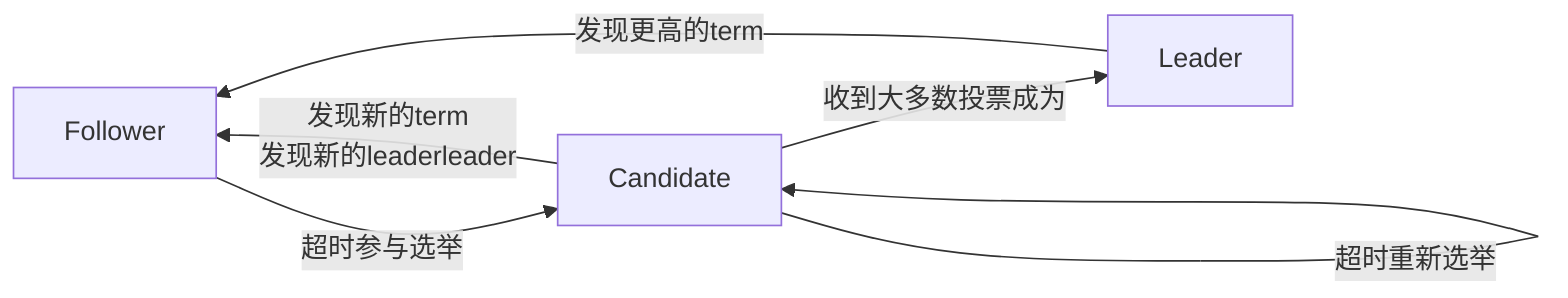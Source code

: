 flowchart LR
    Follower -->|超时参与选举| Candidate
    Candidate --> |超时重新选举| Candidate
    Candidate --> |收到大多数投票成为|Leader
    Leader --> |发现更高的term|Follower
    Candidate --> |发现新的term<br>发现新的leaderleader|Follower